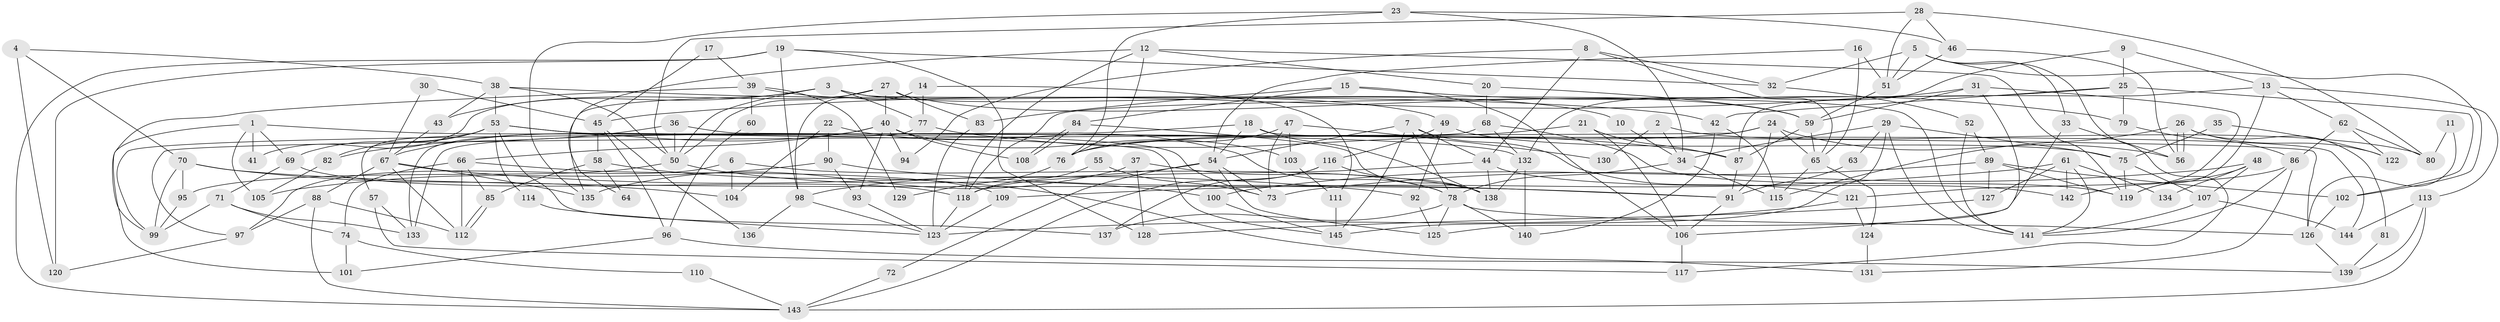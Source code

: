 // Generated by graph-tools (version 1.1) at 2025/50/03/09/25 04:50:07]
// undirected, 145 vertices, 290 edges
graph export_dot {
graph [start="1"]
  node [color=gray90,style=filled];
  1;
  2;
  3;
  4;
  5;
  6;
  7;
  8;
  9;
  10;
  11;
  12;
  13;
  14;
  15;
  16;
  17;
  18;
  19;
  20;
  21;
  22;
  23;
  24;
  25;
  26;
  27;
  28;
  29;
  30;
  31;
  32;
  33;
  34;
  35;
  36;
  37;
  38;
  39;
  40;
  41;
  42;
  43;
  44;
  45;
  46;
  47;
  48;
  49;
  50;
  51;
  52;
  53;
  54;
  55;
  56;
  57;
  58;
  59;
  60;
  61;
  62;
  63;
  64;
  65;
  66;
  67;
  68;
  69;
  70;
  71;
  72;
  73;
  74;
  75;
  76;
  77;
  78;
  79;
  80;
  81;
  82;
  83;
  84;
  85;
  86;
  87;
  88;
  89;
  90;
  91;
  92;
  93;
  94;
  95;
  96;
  97;
  98;
  99;
  100;
  101;
  102;
  103;
  104;
  105;
  106;
  107;
  108;
  109;
  110;
  111;
  112;
  113;
  114;
  115;
  116;
  117;
  118;
  119;
  120;
  121;
  122;
  123;
  124;
  125;
  126;
  127;
  128;
  129;
  130;
  131;
  132;
  133;
  134;
  135;
  136;
  137;
  138;
  139;
  140;
  141;
  142;
  143;
  144;
  145;
  1 -- 132;
  1 -- 69;
  1 -- 41;
  1 -- 101;
  1 -- 105;
  2 -- 80;
  2 -- 34;
  2 -- 130;
  3 -- 141;
  3 -- 50;
  3 -- 10;
  3 -- 43;
  3 -- 77;
  3 -- 135;
  4 -- 70;
  4 -- 120;
  4 -- 38;
  5 -- 117;
  5 -- 51;
  5 -- 32;
  5 -- 33;
  5 -- 102;
  6 -- 138;
  6 -- 97;
  6 -- 104;
  7 -- 78;
  7 -- 54;
  7 -- 44;
  7 -- 121;
  7 -- 145;
  8 -- 32;
  8 -- 44;
  8 -- 65;
  8 -- 94;
  9 -- 13;
  9 -- 25;
  9 -- 132;
  10 -- 34;
  11 -- 80;
  11 -- 126;
  12 -- 76;
  12 -- 118;
  12 -- 20;
  12 -- 64;
  12 -- 119;
  13 -- 119;
  13 -- 87;
  13 -- 62;
  13 -- 113;
  14 -- 111;
  14 -- 77;
  14 -- 98;
  15 -- 84;
  15 -- 106;
  15 -- 79;
  15 -- 83;
  16 -- 51;
  16 -- 54;
  16 -- 65;
  17 -- 45;
  17 -- 39;
  18 -- 138;
  18 -- 99;
  18 -- 54;
  18 -- 144;
  19 -- 32;
  19 -- 98;
  19 -- 120;
  19 -- 128;
  19 -- 143;
  20 -- 59;
  20 -- 68;
  21 -- 76;
  21 -- 87;
  21 -- 106;
  22 -- 90;
  22 -- 78;
  22 -- 104;
  23 -- 135;
  23 -- 46;
  23 -- 34;
  23 -- 76;
  24 -- 65;
  24 -- 56;
  24 -- 76;
  24 -- 91;
  24 -- 97;
  25 -- 79;
  25 -- 102;
  25 -- 42;
  25 -- 118;
  26 -- 115;
  26 -- 56;
  26 -- 56;
  26 -- 81;
  26 -- 122;
  27 -- 83;
  27 -- 40;
  27 -- 41;
  27 -- 50;
  27 -- 59;
  28 -- 51;
  28 -- 50;
  28 -- 46;
  28 -- 80;
  29 -- 145;
  29 -- 34;
  29 -- 63;
  29 -- 75;
  29 -- 141;
  30 -- 45;
  30 -- 67;
  31 -- 59;
  31 -- 106;
  31 -- 45;
  31 -- 142;
  32 -- 52;
  33 -- 125;
  33 -- 56;
  34 -- 115;
  34 -- 78;
  35 -- 75;
  35 -- 122;
  36 -- 50;
  36 -- 126;
  36 -- 82;
  37 -- 135;
  37 -- 78;
  37 -- 128;
  38 -- 53;
  38 -- 42;
  38 -- 43;
  38 -- 50;
  39 -- 99;
  39 -- 49;
  39 -- 60;
  39 -- 129;
  40 -- 93;
  40 -- 67;
  40 -- 66;
  40 -- 94;
  40 -- 103;
  40 -- 108;
  42 -- 115;
  42 -- 140;
  43 -- 67;
  44 -- 118;
  44 -- 138;
  44 -- 142;
  45 -- 96;
  45 -- 58;
  45 -- 136;
  46 -- 56;
  46 -- 51;
  47 -- 73;
  47 -- 76;
  47 -- 103;
  47 -- 130;
  48 -- 107;
  48 -- 119;
  48 -- 73;
  48 -- 134;
  49 -- 75;
  49 -- 116;
  49 -- 92;
  50 -- 95;
  50 -- 100;
  51 -- 59;
  52 -- 141;
  52 -- 89;
  53 -- 137;
  53 -- 73;
  53 -- 57;
  53 -- 69;
  53 -- 82;
  53 -- 114;
  53 -- 145;
  54 -- 98;
  54 -- 72;
  54 -- 73;
  54 -- 125;
  55 -- 73;
  55 -- 118;
  57 -- 133;
  57 -- 117;
  58 -- 85;
  58 -- 64;
  58 -- 131;
  59 -- 65;
  59 -- 87;
  60 -- 96;
  61 -- 142;
  61 -- 127;
  61 -- 109;
  61 -- 134;
  61 -- 141;
  62 -- 86;
  62 -- 80;
  62 -- 122;
  63 -- 91;
  65 -- 115;
  65 -- 124;
  66 -- 112;
  66 -- 74;
  66 -- 85;
  66 -- 109;
  67 -- 88;
  67 -- 92;
  67 -- 112;
  67 -- 135;
  68 -- 132;
  68 -- 119;
  68 -- 133;
  69 -- 118;
  69 -- 71;
  70 -- 104;
  70 -- 91;
  70 -- 95;
  70 -- 99;
  71 -- 99;
  71 -- 74;
  71 -- 133;
  72 -- 143;
  74 -- 101;
  74 -- 110;
  75 -- 119;
  75 -- 107;
  76 -- 129;
  77 -- 133;
  77 -- 87;
  78 -- 125;
  78 -- 126;
  78 -- 137;
  78 -- 140;
  79 -- 86;
  81 -- 139;
  82 -- 105;
  83 -- 123;
  84 -- 108;
  84 -- 108;
  84 -- 138;
  85 -- 112;
  85 -- 112;
  86 -- 141;
  86 -- 121;
  86 -- 131;
  87 -- 91;
  88 -- 112;
  88 -- 143;
  88 -- 97;
  89 -- 119;
  89 -- 100;
  89 -- 102;
  89 -- 127;
  90 -- 105;
  90 -- 91;
  90 -- 93;
  91 -- 106;
  92 -- 125;
  93 -- 123;
  95 -- 99;
  96 -- 139;
  96 -- 101;
  97 -- 120;
  98 -- 123;
  98 -- 136;
  100 -- 145;
  102 -- 126;
  103 -- 111;
  106 -- 117;
  107 -- 141;
  107 -- 144;
  109 -- 123;
  110 -- 143;
  111 -- 145;
  113 -- 144;
  113 -- 139;
  113 -- 143;
  114 -- 123;
  116 -- 143;
  116 -- 138;
  116 -- 137;
  118 -- 123;
  121 -- 124;
  121 -- 123;
  124 -- 131;
  126 -- 139;
  127 -- 128;
  132 -- 140;
  132 -- 138;
}
